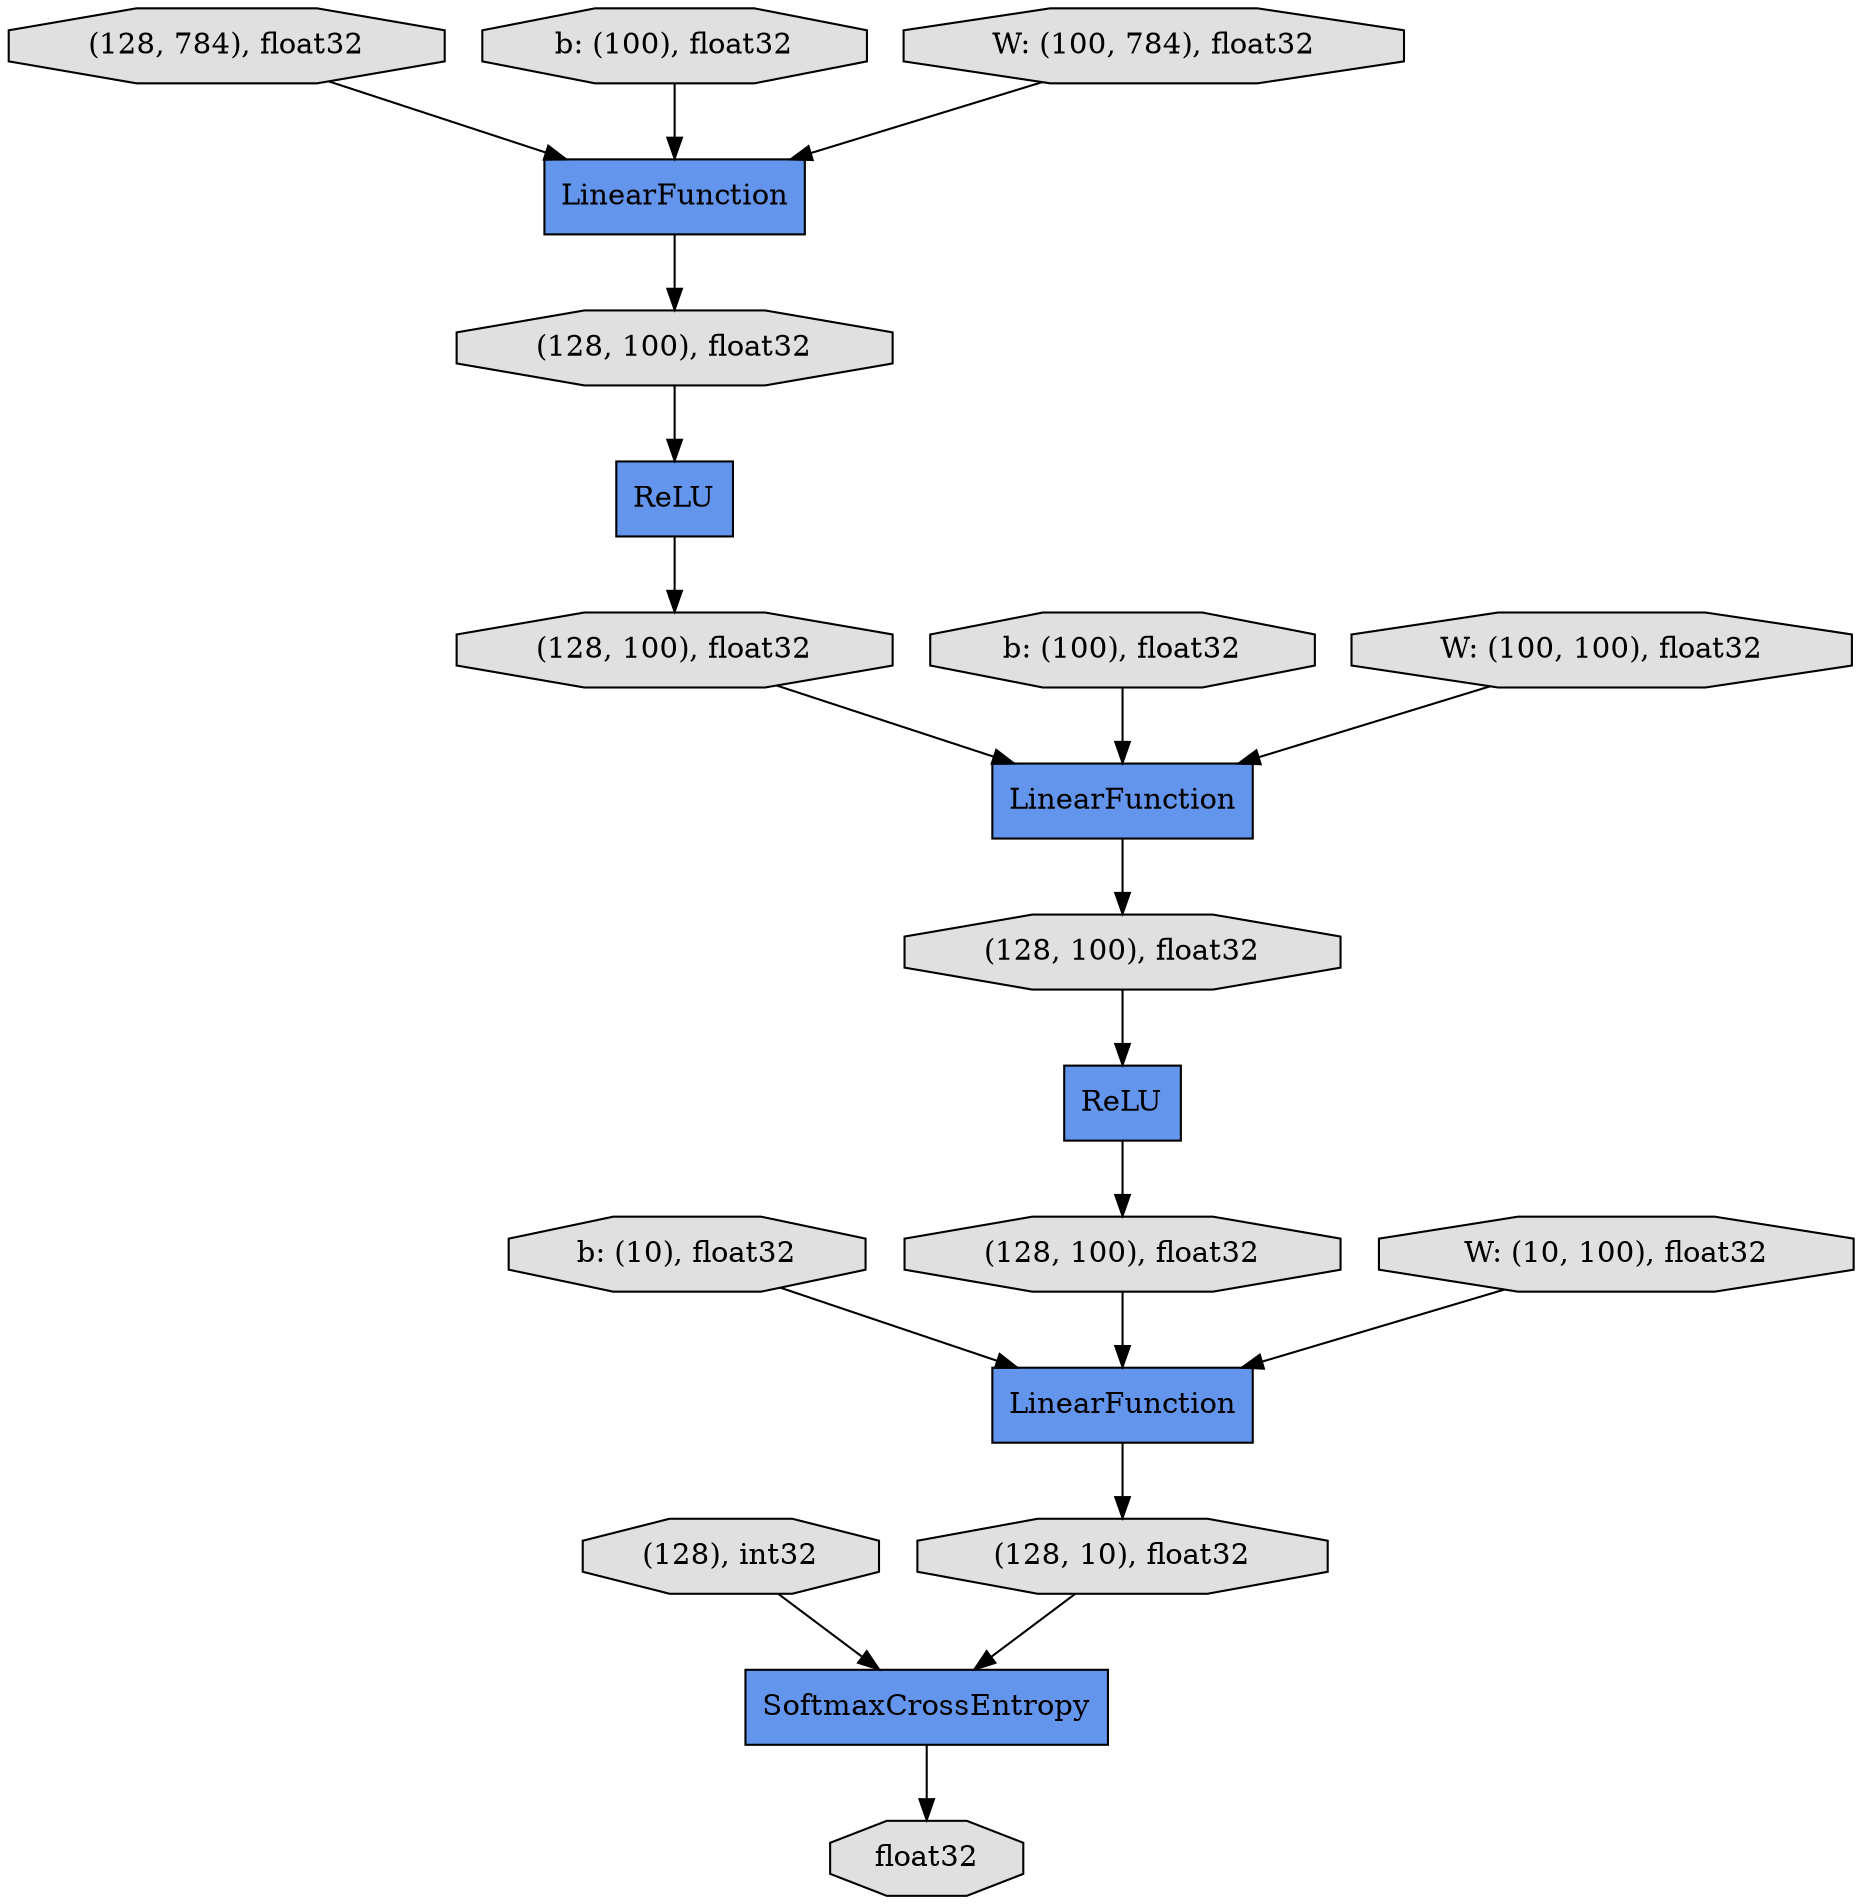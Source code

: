 digraph graphname{rankdir=TB;4895435800 [fillcolor="#6495ED",shape="record",style="filled",label="SoftmaxCrossEntropy"];4895436304 [fillcolor="#E0E0E0",shape="octagon",style="filled",label="(128), int32"];4895435856 [fillcolor="#E0E0E0",shape="octagon",style="filled",label="(128, 100), float32"];4635850848 [fillcolor="#E0E0E0",shape="octagon",style="filled",label="b: (100), float32"];4895435912 [fillcolor="#6495ED",shape="record",style="filled",label="LinearFunction"];4635852416 [fillcolor="#E0E0E0",shape="octagon",style="filled",label="b: (10), float32"];4895435632 [fillcolor="#E0E0E0",shape="octagon",style="filled",label="(128, 784), float32"];4895436472 [fillcolor="#E0E0E0",shape="octagon",style="filled",label="float32"];4895435968 [fillcolor="#E0E0E0",shape="octagon",style="filled",label="(128, 100), float32"];4895435464 [fillcolor="#6495ED",shape="record",style="filled",label="LinearFunction"];4634097648 [fillcolor="#E0E0E0",shape="octagon",style="filled",label="b: (100), float32"];4635852024 [fillcolor="#E0E0E0",shape="octagon",style="filled",label="W: (100, 100), float32"];4895435520 [fillcolor="#6495ED",shape="record",style="filled",label="ReLU"];4895435576 [fillcolor="#6495ED",shape="record",style="filled",label="ReLU"];4895436136 [fillcolor="#E0E0E0",shape="octagon",style="filled",label="(128, 100), float32"];4635851128 [fillcolor="#E0E0E0",shape="octagon",style="filled",label="W: (10, 100), float32"];4895435688 [fillcolor="#6495ED",shape="record",style="filled",label="LinearFunction"];4895436248 [fillcolor="#E0E0E0",shape="octagon",style="filled",label="(128, 10), float32"];4895435744 [fillcolor="#E0E0E0",shape="octagon",style="filled",label="(128, 100), float32"];4508562936 [fillcolor="#E0E0E0",shape="octagon",style="filled",label="W: (100, 784), float32"];4895435744 -> 4895435576;4895435632 -> 4895435464;4895435688 -> 4895435968;4634097648 -> 4895435464;4635851128 -> 4895435912;4895435576 -> 4895435856;4508562936 -> 4895435464;4895436248 -> 4895435800;4895435520 -> 4895436136;4635852416 -> 4895435912;4895435912 -> 4895436248;4895436136 -> 4895435912;4895435856 -> 4895435688;4895435968 -> 4895435520;4635850848 -> 4895435688;4895435464 -> 4895435744;4895435800 -> 4895436472;4895436304 -> 4895435800;4635852024 -> 4895435688;}